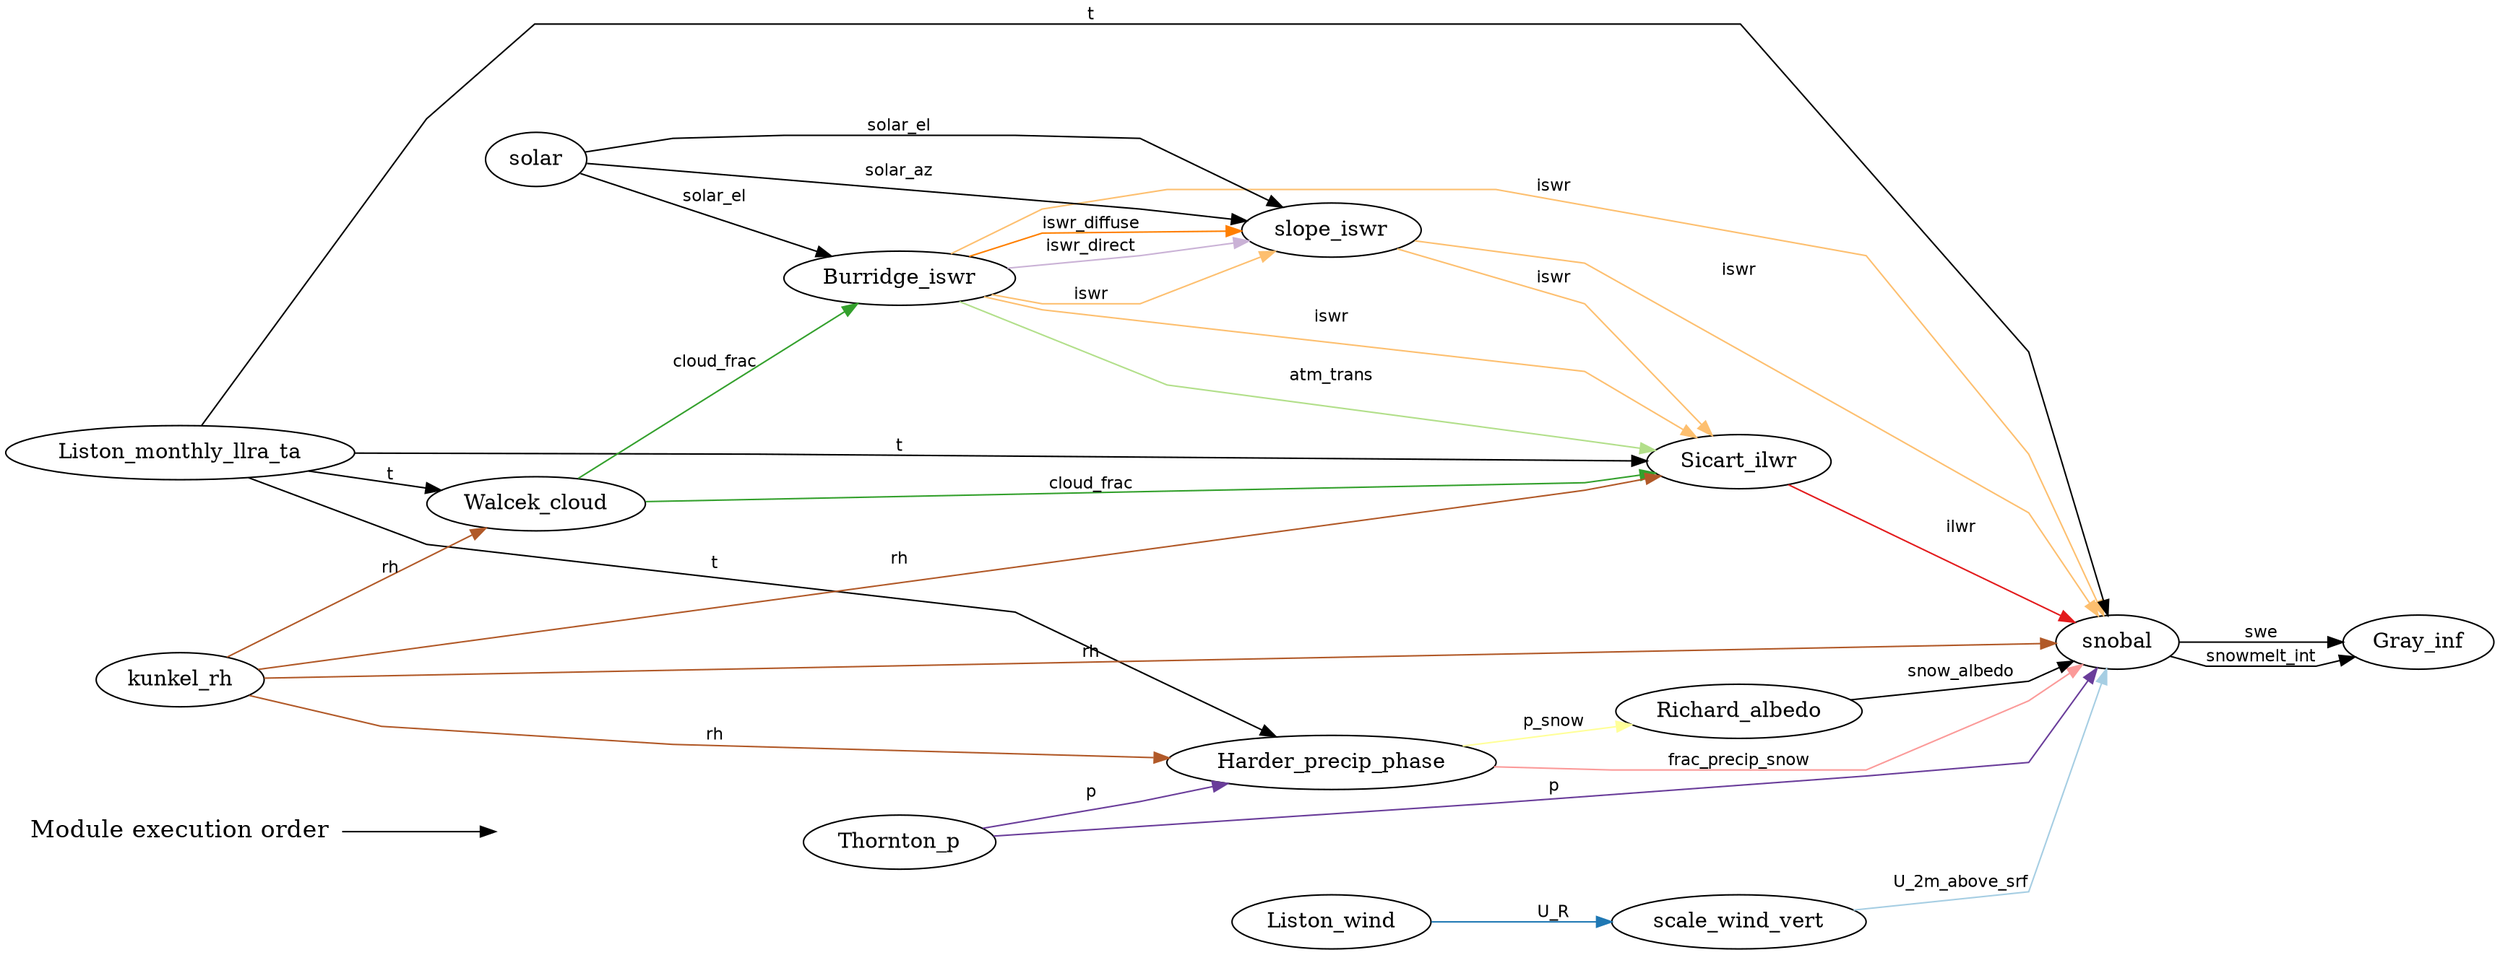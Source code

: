 digraph G {
	graph [rankdir=LR,
		splines=polyline
	];
	{
		node [fontsize=16,
			shape=plaintext
		];
		"Module execution order"		 [fontsize=16,
			shape=plaintext];
		""		 [fontsize=16,
			shape=plaintext];
		"Module execution order" -> "";
	}
	0	 [label=Burridge_iswr];
	6	 [label=Sicart_ilwr];
	0 -> 6	 [color="/paired12/7",
		edgetype=iswr,
		fontname=Helvetica,
		fontsize=11,
		label=iswr];
	0 -> 6	 [color="/paired12/3",
		edgetype=atm_trans,
		fontname=Helvetica,
		fontsize=11,
		label=atm_trans];
	11	 [label=slope_iswr];
	0 -> 11	 [color="/paired12/7",
		edgetype=iswr,
		fontname=Helvetica,
		fontsize=11,
		label=iswr];
	0 -> 11	 [color="/paired12/8",
		edgetype=iswr_diffuse,
		fontname=Helvetica,
		fontsize=11,
		label=iswr_diffuse];
	0 -> 11	 [color="/paired12/9",
		edgetype=iswr_direct,
		fontname=Helvetica,
		fontsize=11,
		label=iswr_direct];
	12	 [label=snobal];
	0 -> 12	 [color="/paired12/7",
		edgetype=iswr,
		fontname=Helvetica,
		fontsize=11,
		label=iswr];
	1	 [label=Gray_inf];
	2	 [label=Harder_precip_phase];
	5	 [label=Richard_albedo];
	2 -> 5	 [color="/paired12/11",
		edgetype=p_snow,
		fontname=Helvetica,
		fontsize=11,
		label=p_snow];
	2 -> 12	 [color="/paired12/5",
		edgetype=frac_precip_snow,
		fontname=Helvetica,
		fontsize=11,
		label=frac_precip_snow];
	3	 [label=Liston_monthly_llra_ta];
	3 -> 2	 [color="/paired12/19",
		edgetype=t,
		fontname=Helvetica,
		fontsize=11,
		label=t];
	3 -> 6	 [color="/paired12/19",
		edgetype=t,
		fontname=Helvetica,
		fontsize=11,
		label=t];
	8	 [label=Walcek_cloud];
	3 -> 8	 [color="/paired12/19",
		edgetype=t,
		fontname=Helvetica,
		fontsize=11,
		label=t];
	3 -> 12	 [color="/paired12/19",
		edgetype=t,
		fontname=Helvetica,
		fontsize=11,
		label=t];
	4	 [label=Liston_wind];
	10	 [label=scale_wind_vert];
	4 -> 10	 [color="/paired12/2",
		edgetype=U_R,
		fontname=Helvetica,
		fontsize=11,
		label=U_R];
	5 -> 12	 [color="/paired12/13",
		edgetype=snow_albedo,
		fontname=Helvetica,
		fontsize=11,
		label=snow_albedo];
	6 -> 12	 [color="/paired12/6",
		edgetype=ilwr,
		fontname=Helvetica,
		fontsize=11,
		label=ilwr];
	7	 [label=Thornton_p];
	7 -> 2	 [color="/paired12/10",
		edgetype=p,
		fontname=Helvetica,
		fontsize=11,
		label=p];
	7 -> 12	 [color="/paired12/10",
		edgetype=p,
		fontname=Helvetica,
		fontsize=11,
		label=p];
	8 -> 0	 [color="/paired12/4",
		edgetype=cloud_frac,
		fontname=Helvetica,
		fontsize=11,
		label=cloud_frac];
	8 -> 6	 [color="/paired12/4",
		edgetype=cloud_frac,
		fontname=Helvetica,
		fontsize=11,
		label=cloud_frac];
	9	 [label=kunkel_rh];
	9 -> 2	 [color="/paired12/12",
		edgetype=rh,
		fontname=Helvetica,
		fontsize=11,
		label=rh];
	9 -> 6	 [color="/paired12/12",
		edgetype=rh,
		fontname=Helvetica,
		fontsize=11,
		label=rh];
	9 -> 8	 [color="/paired12/12",
		edgetype=rh,
		fontname=Helvetica,
		fontsize=11,
		label=rh];
	9 -> 12	 [color="/paired12/12",
		edgetype=rh,
		fontname=Helvetica,
		fontsize=11,
		label=rh];
	10 -> 12	 [color="/paired12/1",
		edgetype=U_2m_above_srf,
		fontname=Helvetica,
		fontsize=11,
		label=U_2m_above_srf];
	11 -> 6	 [color="/paired12/7",
		edgetype=iswr,
		fontname=Helvetica,
		fontsize=11,
		label=iswr];
	11 -> 12	 [color="/paired12/7",
		edgetype=iswr,
		fontname=Helvetica,
		fontsize=11,
		label=iswr];
	12 -> 1	 [color="/paired12/18",
		edgetype=swe,
		fontname=Helvetica,
		fontsize=11,
		label=swe];
	12 -> 1	 [color="/paired12/15",
		edgetype=snowmelt_int,
		fontname=Helvetica,
		fontsize=11,
		label=snowmelt_int];
	13	 [label=solar];
	13 -> 0	 [color="/paired12/17",
		edgetype=solar_el,
		fontname=Helvetica,
		fontsize=11,
		label=solar_el];
	13 -> 11	 [color="/paired12/17",
		edgetype=solar_el,
		fontname=Helvetica,
		fontsize=11,
		label=solar_el];
	13 -> 11	 [color="/paired12/16",
		edgetype=solar_az,
		fontname=Helvetica,
		fontsize=11,
		label=solar_az];
}
